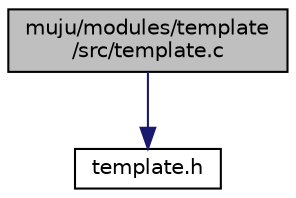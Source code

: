 digraph "muju/modules/template/src/template.c"
{
  edge [fontname="Helvetica",fontsize="10",labelfontname="Helvetica",labelfontsize="10"];
  node [fontname="Helvetica",fontsize="10",shape=record];
  Node0 [label="muju/modules/template\l/src/template.c",height=0.2,width=0.4,color="black", fillcolor="grey75", style="filled", fontcolor="black"];
  Node0 -> Node1 [color="midnightblue",fontsize="10",style="solid"];
  Node1 [label="template.h",height=0.2,width=0.4,color="black", fillcolor="white", style="filled",URL="$template_8h.html"];
}
